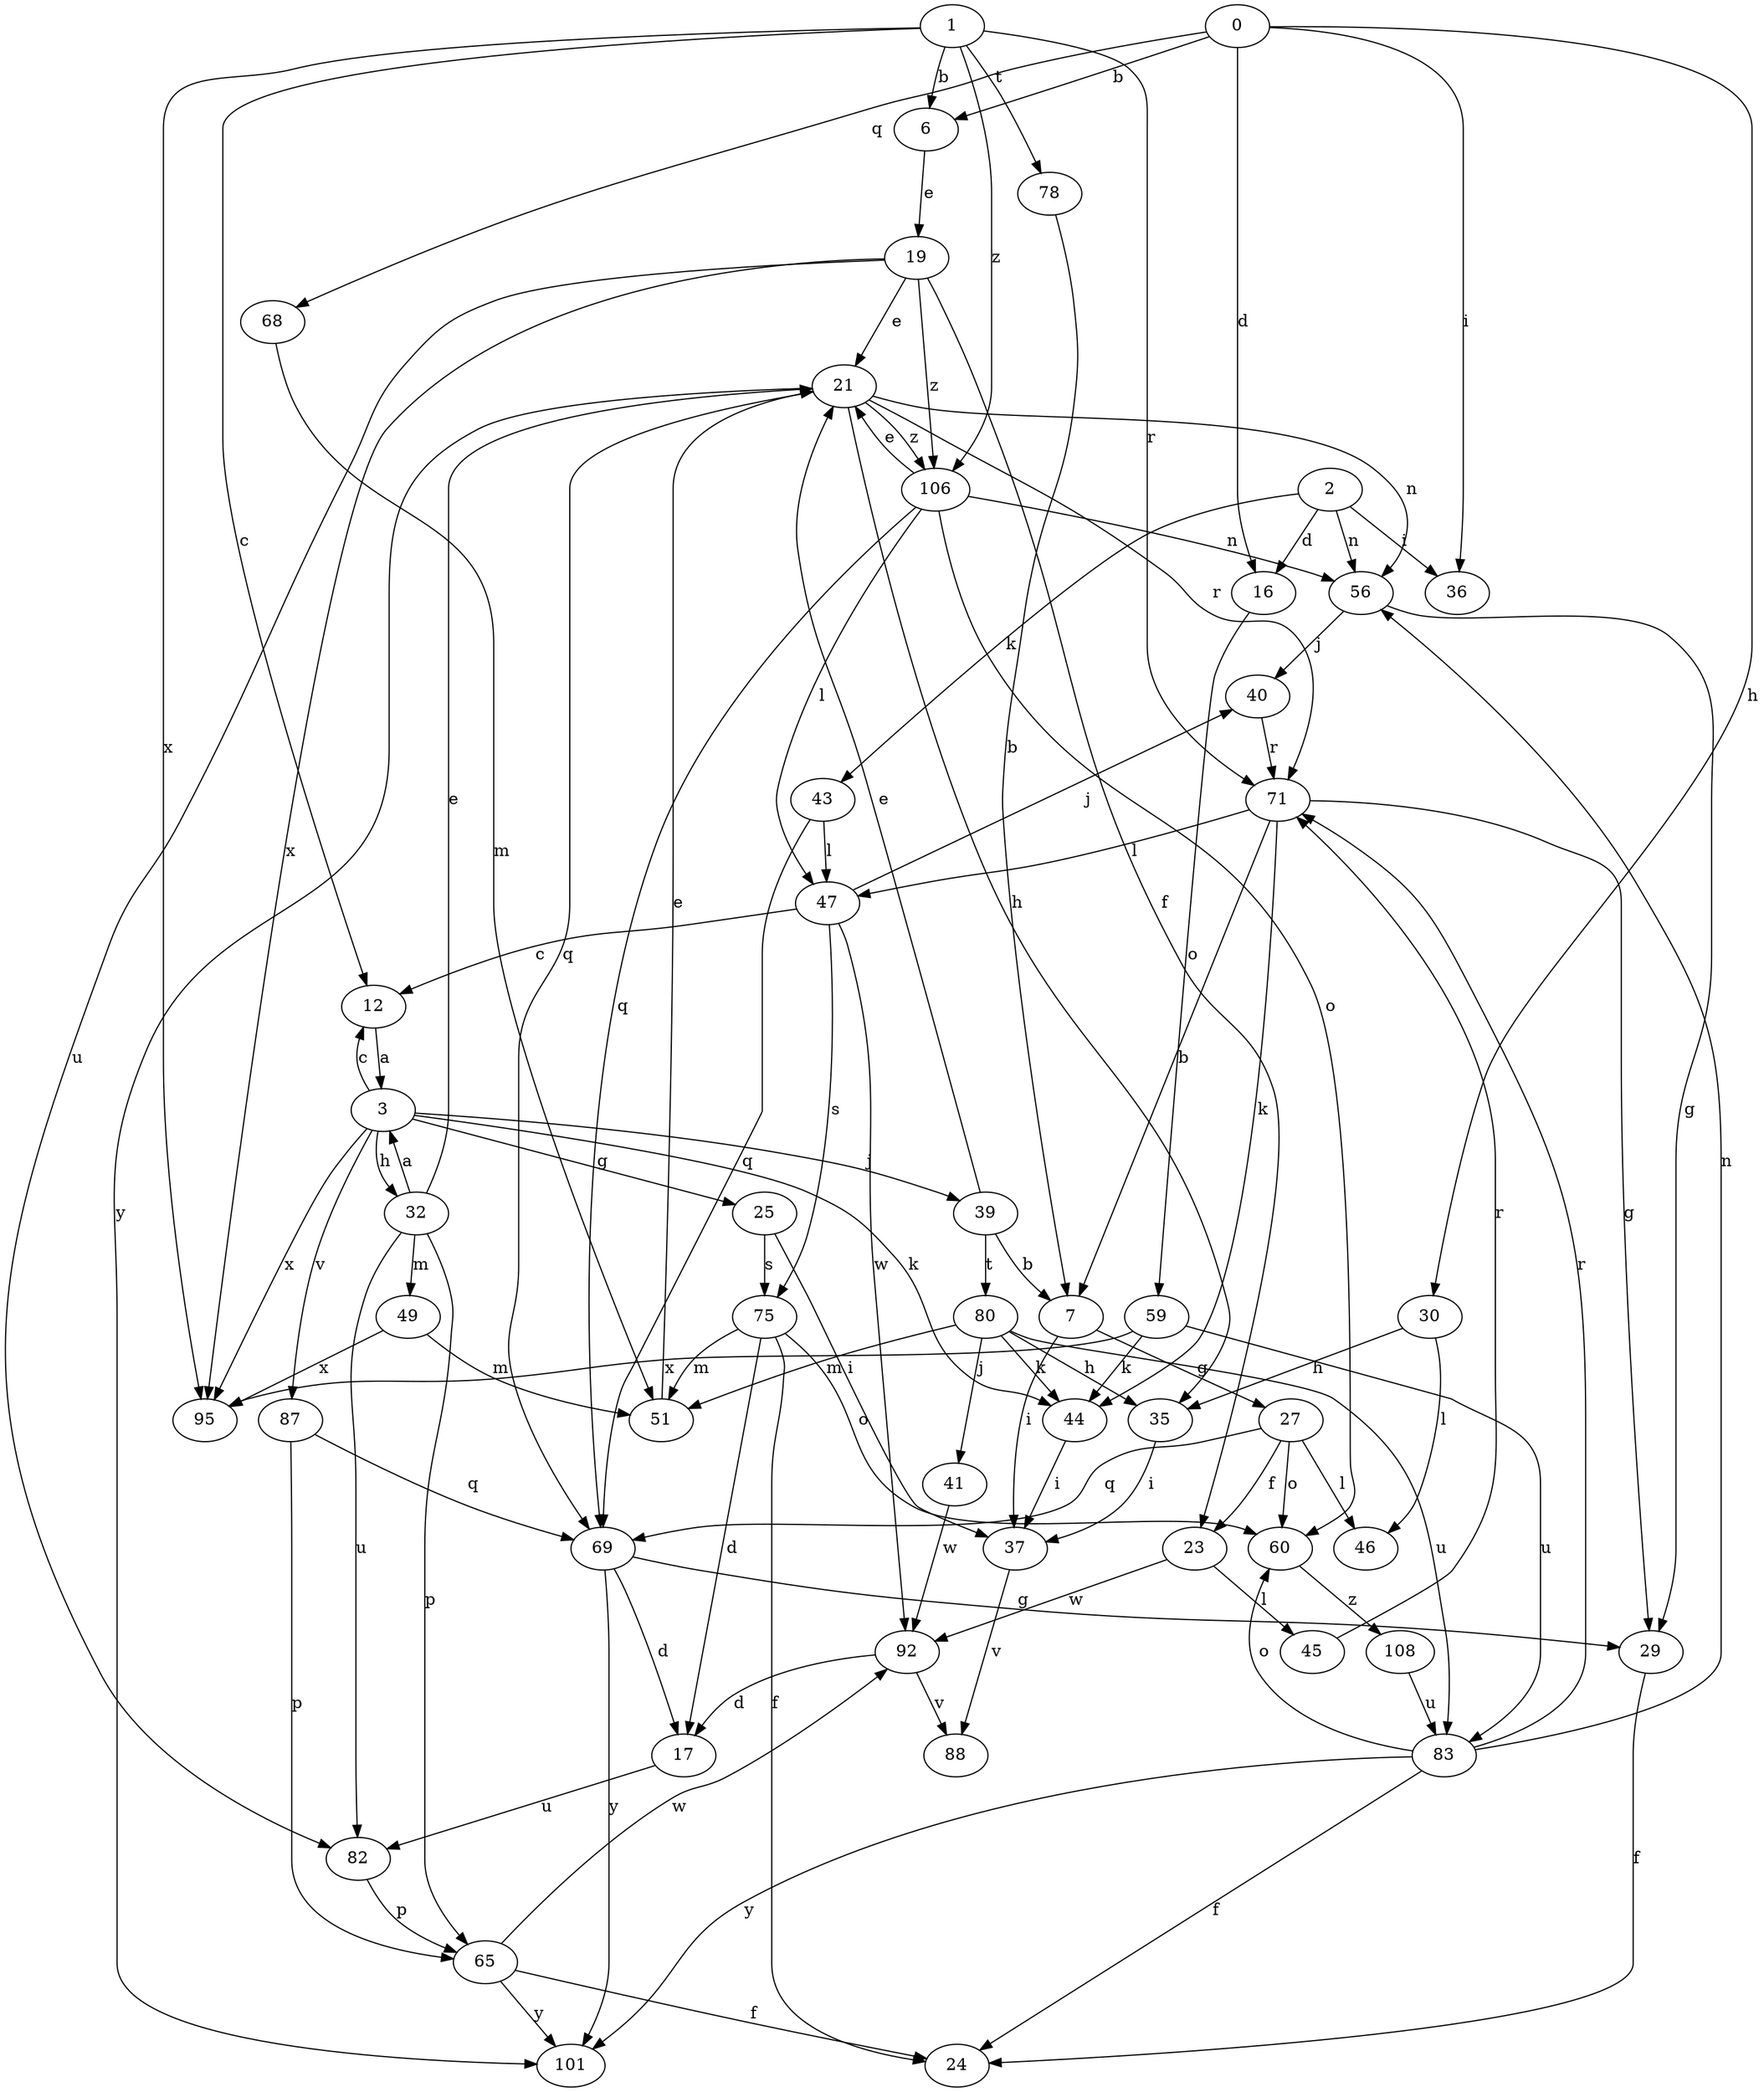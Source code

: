 strict digraph  {
0;
1;
2;
3;
6;
7;
12;
16;
17;
19;
21;
23;
24;
25;
27;
29;
30;
32;
35;
36;
37;
39;
40;
41;
43;
44;
45;
46;
47;
49;
51;
56;
59;
60;
65;
68;
69;
71;
75;
78;
80;
82;
83;
87;
88;
92;
95;
101;
106;
108;
0 -> 6  [label=b];
0 -> 16  [label=d];
0 -> 30  [label=h];
0 -> 36  [label=i];
0 -> 68  [label=q];
1 -> 6  [label=b];
1 -> 12  [label=c];
1 -> 71  [label=r];
1 -> 78  [label=t];
1 -> 95  [label=x];
1 -> 106  [label=z];
2 -> 16  [label=d];
2 -> 36  [label=i];
2 -> 43  [label=k];
2 -> 56  [label=n];
3 -> 12  [label=c];
3 -> 25  [label=g];
3 -> 32  [label=h];
3 -> 39  [label=j];
3 -> 44  [label=k];
3 -> 87  [label=v];
3 -> 95  [label=x];
6 -> 19  [label=e];
7 -> 27  [label=g];
7 -> 37  [label=i];
12 -> 3  [label=a];
16 -> 59  [label=o];
17 -> 82  [label=u];
19 -> 21  [label=e];
19 -> 23  [label=f];
19 -> 82  [label=u];
19 -> 95  [label=x];
19 -> 106  [label=z];
21 -> 35  [label=h];
21 -> 56  [label=n];
21 -> 69  [label=q];
21 -> 71  [label=r];
21 -> 101  [label=y];
21 -> 106  [label=z];
23 -> 45  [label=l];
23 -> 92  [label=w];
25 -> 37  [label=i];
25 -> 75  [label=s];
27 -> 23  [label=f];
27 -> 46  [label=l];
27 -> 60  [label=o];
27 -> 69  [label=q];
29 -> 24  [label=f];
30 -> 35  [label=h];
30 -> 46  [label=l];
32 -> 3  [label=a];
32 -> 21  [label=e];
32 -> 49  [label=m];
32 -> 65  [label=p];
32 -> 82  [label=u];
35 -> 37  [label=i];
37 -> 88  [label=v];
39 -> 7  [label=b];
39 -> 21  [label=e];
39 -> 80  [label=t];
40 -> 71  [label=r];
41 -> 92  [label=w];
43 -> 47  [label=l];
43 -> 69  [label=q];
44 -> 37  [label=i];
45 -> 71  [label=r];
47 -> 12  [label=c];
47 -> 40  [label=j];
47 -> 75  [label=s];
47 -> 92  [label=w];
49 -> 51  [label=m];
49 -> 95  [label=x];
51 -> 21  [label=e];
56 -> 29  [label=g];
56 -> 40  [label=j];
59 -> 44  [label=k];
59 -> 83  [label=u];
59 -> 95  [label=x];
60 -> 108  [label=z];
65 -> 24  [label=f];
65 -> 92  [label=w];
65 -> 101  [label=y];
68 -> 51  [label=m];
69 -> 17  [label=d];
69 -> 29  [label=g];
69 -> 101  [label=y];
71 -> 7  [label=b];
71 -> 29  [label=g];
71 -> 44  [label=k];
71 -> 47  [label=l];
75 -> 17  [label=d];
75 -> 24  [label=f];
75 -> 51  [label=m];
75 -> 60  [label=o];
78 -> 7  [label=b];
80 -> 35  [label=h];
80 -> 41  [label=j];
80 -> 44  [label=k];
80 -> 51  [label=m];
80 -> 83  [label=u];
82 -> 65  [label=p];
83 -> 24  [label=f];
83 -> 56  [label=n];
83 -> 60  [label=o];
83 -> 71  [label=r];
83 -> 101  [label=y];
87 -> 65  [label=p];
87 -> 69  [label=q];
92 -> 17  [label=d];
92 -> 88  [label=v];
106 -> 21  [label=e];
106 -> 47  [label=l];
106 -> 56  [label=n];
106 -> 60  [label=o];
106 -> 69  [label=q];
108 -> 83  [label=u];
}
